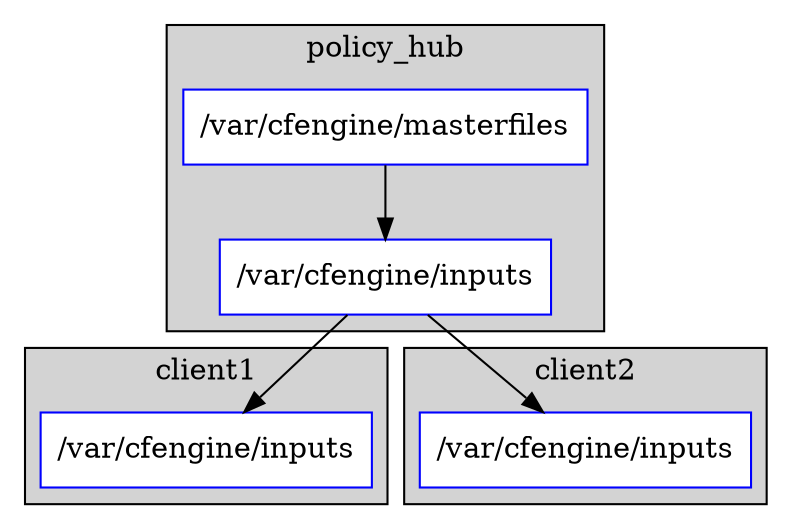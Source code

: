 digraph policy_propagation {
  node [ shape = box ];

  subgraph cluster_0 {
    h_masterfiles [ label = "/var/cfengine/masterfiles" color = blue style = filled fillcolor = white ]
    h_inputs [ label = "/var/cfengine/inputs" color = blue style = filled fillcolor = white ]
    h_masterfiles -> h_inputs;
    label = "policy_hub";
    style = filled;
  }

  subgraph cluster_1 {
    c1_inputs [ label = "/var/cfengine/inputs" color = blue style = filled fillcolor = white ]
    c1_inputs;
    label = "client1";
    style = filled;
  }

  subgraph cluster_2 {
    c2_inputs [ label = "/var/cfengine/inputs" color = blue style = filled fillcolor = white ]
    c2_inputs;
    label = "client2";
    style = filled;
  }

  h_inputs -> c1_inputs;
  h_inputs -> c2_inputs;

}
